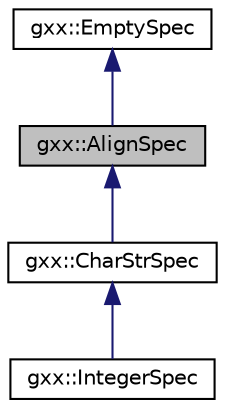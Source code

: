 digraph "gxx::AlignSpec"
{
  edge [fontname="Helvetica",fontsize="10",labelfontname="Helvetica",labelfontsize="10"];
  node [fontname="Helvetica",fontsize="10",shape=record];
  Node1 [label="gxx::AlignSpec",height=0.2,width=0.4,color="black", fillcolor="grey75", style="filled", fontcolor="black"];
  Node2 -> Node1 [dir="back",color="midnightblue",fontsize="10",style="solid",fontname="Helvetica"];
  Node2 [label="gxx::EmptySpec",height=0.2,width=0.4,color="black", fillcolor="white", style="filled",URL="$classgxx_1_1EmptySpec.html"];
  Node1 -> Node3 [dir="back",color="midnightblue",fontsize="10",style="solid",fontname="Helvetica"];
  Node3 [label="gxx::CharStrSpec",height=0.2,width=0.4,color="black", fillcolor="white", style="filled",URL="$classgxx_1_1CharStrSpec.html"];
  Node3 -> Node4 [dir="back",color="midnightblue",fontsize="10",style="solid",fontname="Helvetica"];
  Node4 [label="gxx::IntegerSpec",height=0.2,width=0.4,color="black", fillcolor="white", style="filled",URL="$classgxx_1_1IntegerSpec.html"];
}
